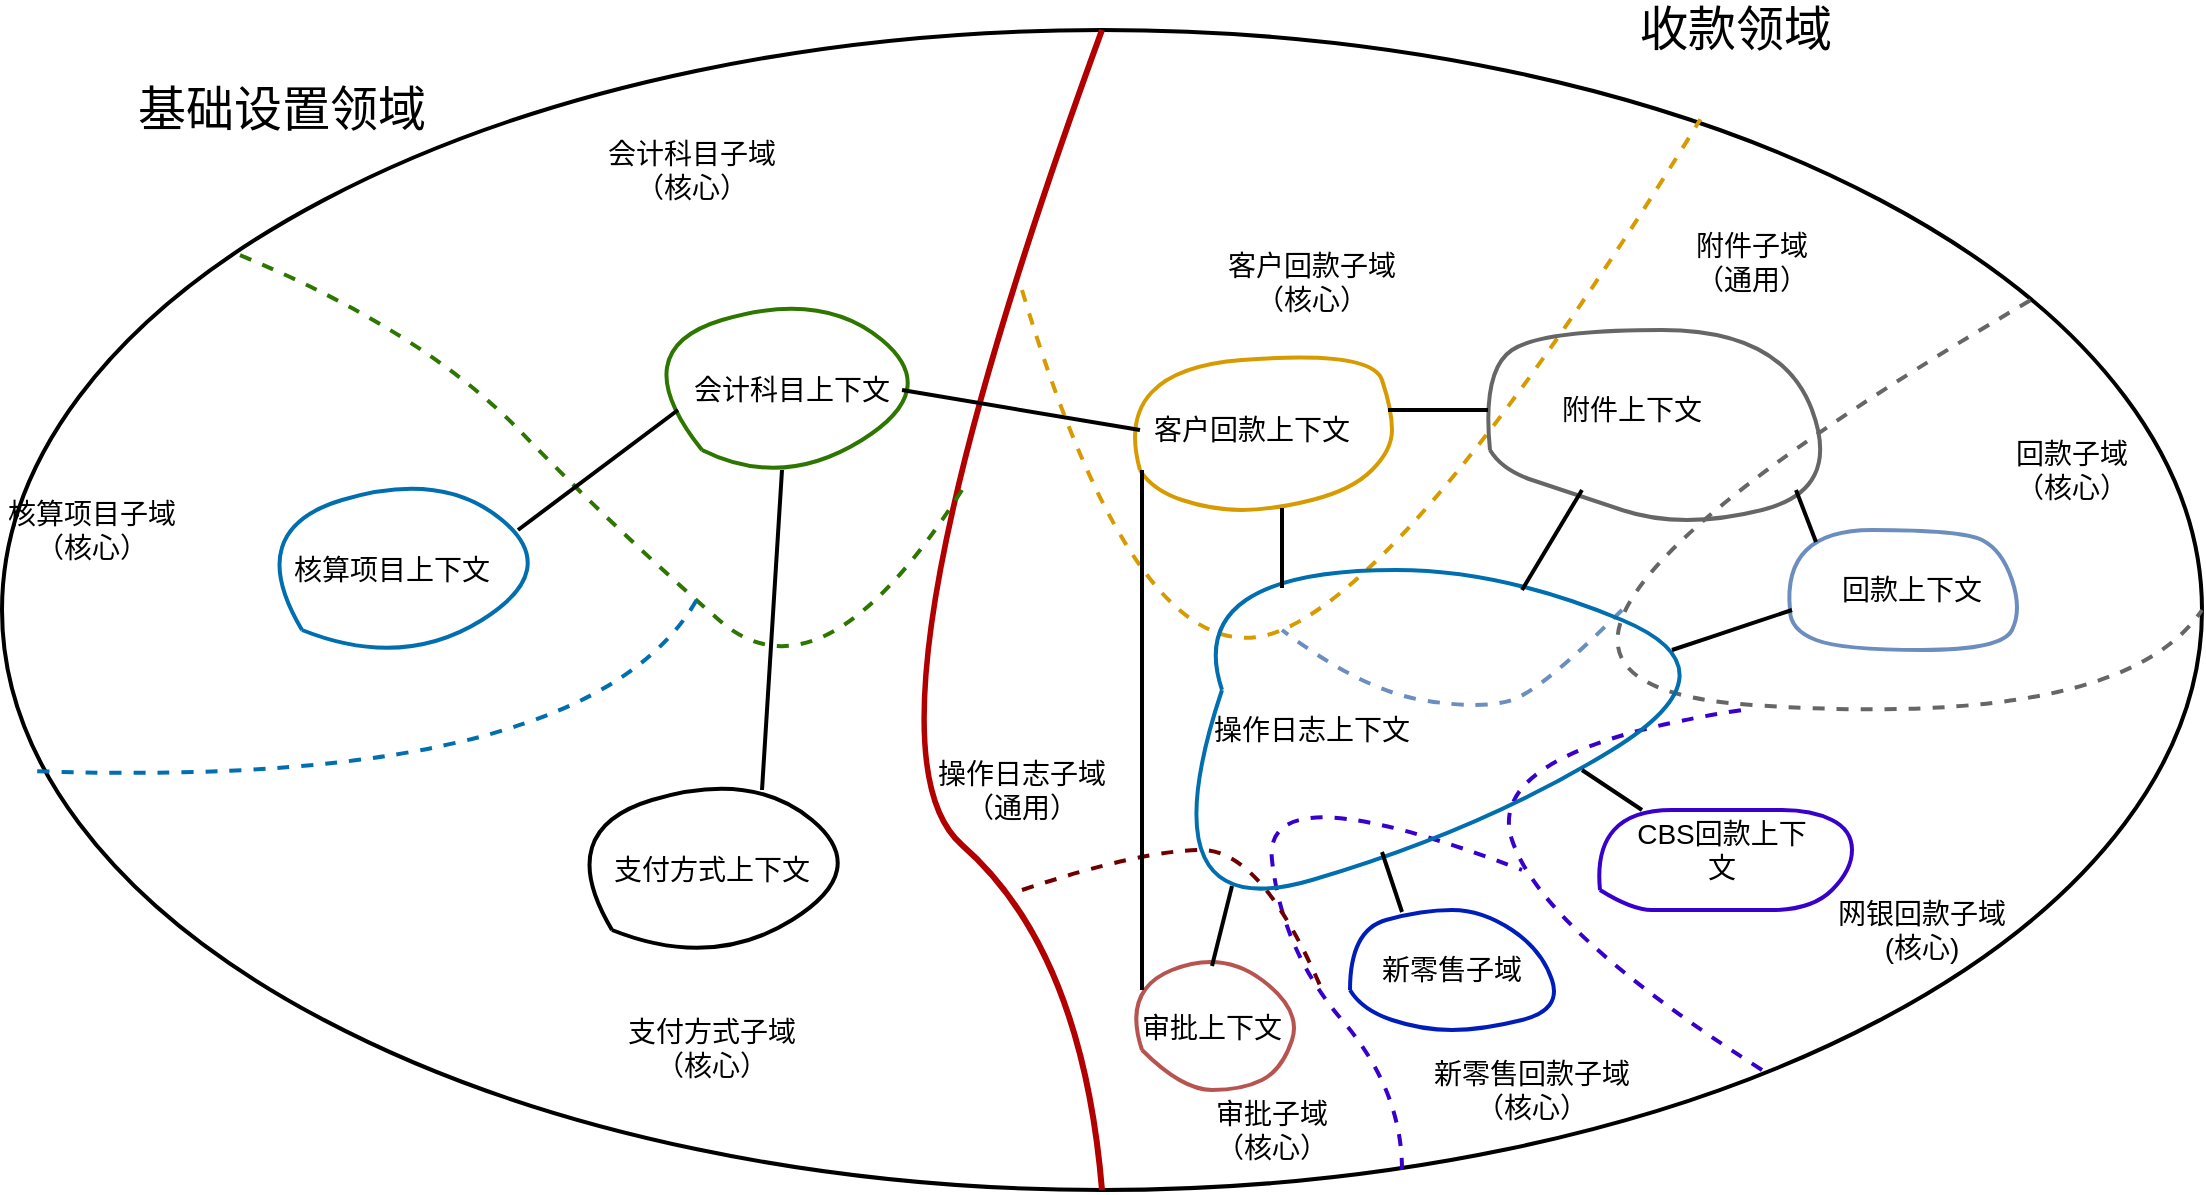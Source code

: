<mxfile version="14.7.0" type="github">
  <diagram id="I8VxO7Kpn2xeJGVyplOv" name="第 1 页">
    <mxGraphModel dx="2036" dy="1942" grid="1" gridSize="10" guides="1" tooltips="1" connect="1" arrows="1" fold="1" page="1" pageScale="1" pageWidth="827" pageHeight="1169" math="0" shadow="0">
      <root>
        <mxCell id="0" />
        <mxCell id="1" parent="0" />
        <mxCell id="EroGNl9VkCaSBFjSGu0w-1" value="" style="ellipse;whiteSpace=wrap;html=1;gradientColor=#ffffff;strokeWidth=2;" vertex="1" parent="1">
          <mxGeometry x="-130" y="-710" width="1100" height="580" as="geometry" />
        </mxCell>
        <mxCell id="EroGNl9VkCaSBFjSGu0w-3" value="" style="curved=1;endArrow=none;html=1;exitX=0.5;exitY=1;exitDx=0;exitDy=0;endFill=0;entryX=0.5;entryY=0;entryDx=0;entryDy=0;strokeWidth=3;fillColor=#e51400;strokeColor=#B20000;" edge="1" parent="1" source="EroGNl9VkCaSBFjSGu0w-1" target="EroGNl9VkCaSBFjSGu0w-1">
          <mxGeometry width="50" height="50" relative="1" as="geometry">
            <mxPoint x="390" y="-380" as="sourcePoint" />
            <mxPoint x="410" y="-550" as="targetPoint" />
            <Array as="points">
              <mxPoint x="410" y="-250" />
              <mxPoint x="290" y="-355" />
            </Array>
          </mxGeometry>
        </mxCell>
        <mxCell id="EroGNl9VkCaSBFjSGu0w-4" value="" style="curved=1;endArrow=none;html=1;strokeColor=#d79b00;entryX=0.772;entryY=0.077;entryDx=0;entryDy=0;entryPerimeter=0;dashed=1;endFill=0;strokeWidth=2;fillColor=#ffe6cc;" edge="1" parent="1" target="EroGNl9VkCaSBFjSGu0w-1">
          <mxGeometry width="50" height="50" relative="1" as="geometry">
            <mxPoint x="380" y="-580" as="sourcePoint" />
            <mxPoint x="440" y="-430" as="targetPoint" />
            <Array as="points">
              <mxPoint x="440" y="-380" />
              <mxPoint x="580" y="-440" />
            </Array>
          </mxGeometry>
        </mxCell>
        <mxCell id="EroGNl9VkCaSBFjSGu0w-5" value="&lt;font style=&quot;font-size: 24px&quot;&gt;基础设置领域&lt;/font&gt;" style="text;html=1;strokeColor=none;fillColor=none;align=center;verticalAlign=middle;whiteSpace=wrap;rounded=0;dashed=1;" vertex="1" parent="1">
          <mxGeometry x="-80" y="-680" width="180" height="20" as="geometry" />
        </mxCell>
        <mxCell id="EroGNl9VkCaSBFjSGu0w-6" value="&lt;font style=&quot;font-size: 24px&quot;&gt;收款领域&lt;/font&gt;" style="text;html=1;strokeColor=none;fillColor=none;align=center;verticalAlign=middle;whiteSpace=wrap;rounded=0;dashed=1;" vertex="1" parent="1">
          <mxGeometry x="647" y="-720" width="180" height="20" as="geometry" />
        </mxCell>
        <mxCell id="EroGNl9VkCaSBFjSGu0w-9" value="&lt;font&gt;&lt;font style=&quot;font-size: 14px&quot;&gt;客户回款子域&lt;br&gt;（核心）&lt;/font&gt;&lt;br&gt;&lt;/font&gt;" style="text;html=1;strokeColor=none;fillColor=none;align=center;verticalAlign=middle;whiteSpace=wrap;rounded=0;dashed=1;" vertex="1" parent="1">
          <mxGeometry x="460" y="-594" width="130" height="20" as="geometry" />
        </mxCell>
        <mxCell id="EroGNl9VkCaSBFjSGu0w-16" value="" style="curved=1;endArrow=none;html=1;dashed=1;strokeColor=#666666;strokeWidth=2;entryX=1;entryY=0.5;entryDx=0;entryDy=0;endFill=0;exitX=0.922;exitY=0.233;exitDx=0;exitDy=0;exitPerimeter=0;fillColor=#f5f5f5;" edge="1" parent="1" source="EroGNl9VkCaSBFjSGu0w-1" target="EroGNl9VkCaSBFjSGu0w-1">
          <mxGeometry width="50" height="50" relative="1" as="geometry">
            <mxPoint x="820" y="-530" as="sourcePoint" />
            <mxPoint x="440" y="-370" as="targetPoint" />
            <Array as="points">
              <mxPoint x="560" y="-385" />
              <mxPoint x="930" y="-360" />
            </Array>
          </mxGeometry>
        </mxCell>
        <mxCell id="EroGNl9VkCaSBFjSGu0w-17" value="" style="curved=1;endArrow=none;html=1;dashed=1;strokeColor=#3700CC;strokeWidth=2;endFill=0;fillColor=#6a00ff;" edge="1" parent="1">
          <mxGeometry width="50" height="50" relative="1" as="geometry">
            <mxPoint x="750" y="-190" as="sourcePoint" />
            <mxPoint x="740" y="-370" as="targetPoint" />
            <Array as="points">
              <mxPoint x="640" y="-260" />
              <mxPoint x="610" y="-350" />
            </Array>
          </mxGeometry>
        </mxCell>
        <mxCell id="EroGNl9VkCaSBFjSGu0w-18" value="&lt;font&gt;&lt;font style=&quot;font-size: 14px&quot;&gt;网银回款子域&lt;br&gt;(核心)&lt;/font&gt;&lt;br&gt;&lt;/font&gt;" style="text;html=1;strokeColor=none;fillColor=none;align=center;verticalAlign=middle;whiteSpace=wrap;rounded=0;dashed=1;" vertex="1" parent="1">
          <mxGeometry x="770" y="-270" width="120" height="20" as="geometry" />
        </mxCell>
        <mxCell id="EroGNl9VkCaSBFjSGu0w-20" value="&lt;font&gt;&lt;font style=&quot;font-size: 14px&quot;&gt;附件子域&lt;br&gt;（通用）&lt;/font&gt;&lt;br&gt;&lt;/font&gt;" style="text;html=1;strokeColor=none;fillColor=none;align=center;verticalAlign=middle;whiteSpace=wrap;rounded=0;dashed=1;" vertex="1" parent="1">
          <mxGeometry x="680" y="-604" width="130" height="20" as="geometry" />
        </mxCell>
        <mxCell id="EroGNl9VkCaSBFjSGu0w-21" value="&lt;font&gt;&lt;font style=&quot;font-size: 14px&quot;&gt;操作日志子域&lt;br&gt;（通用）&lt;/font&gt;&lt;br&gt;&lt;/font&gt;" style="text;html=1;strokeColor=none;fillColor=none;align=center;verticalAlign=middle;whiteSpace=wrap;rounded=0;dashed=1;" vertex="1" parent="1">
          <mxGeometry x="300" y="-340" width="160" height="20" as="geometry" />
        </mxCell>
        <mxCell id="EroGNl9VkCaSBFjSGu0w-22" value="" style="curved=1;endArrow=none;html=1;dashed=1;strokeColor=#2D7600;strokeWidth=2;endFill=0;fillColor=#60a917;" edge="1" parent="1" target="EroGNl9VkCaSBFjSGu0w-1">
          <mxGeometry width="50" height="50" relative="1" as="geometry">
            <mxPoint x="350" y="-480" as="sourcePoint" />
            <mxPoint x="440" y="-440" as="targetPoint" />
            <Array as="points">
              <mxPoint x="280" y="-370" />
              <mxPoint x="177" y="-460" />
              <mxPoint x="80" y="-560" />
            </Array>
          </mxGeometry>
        </mxCell>
        <mxCell id="EroGNl9VkCaSBFjSGu0w-23" value="&lt;font style=&quot;font-size: 14px&quot;&gt;会计科目子域&lt;br&gt;（核心）&lt;/font&gt;" style="text;html=1;strokeColor=none;fillColor=none;align=center;verticalAlign=middle;whiteSpace=wrap;rounded=0;dashed=1;" vertex="1" parent="1">
          <mxGeometry x="170" y="-650" width="90" height="20" as="geometry" />
        </mxCell>
        <mxCell id="EroGNl9VkCaSBFjSGu0w-24" value="" style="curved=1;endArrow=none;html=1;dashed=1;strokeColor=#3700CC;strokeWidth=2;endFill=0;fillColor=#6a00ff;" edge="1" parent="1">
          <mxGeometry width="50" height="50" relative="1" as="geometry">
            <mxPoint x="570" y="-140" as="sourcePoint" />
            <mxPoint x="630" y="-290" as="targetPoint" />
            <Array as="points">
              <mxPoint x="570" y="-180" />
              <mxPoint x="510" y="-250" />
              <mxPoint x="500" y="-340" />
            </Array>
          </mxGeometry>
        </mxCell>
        <mxCell id="EroGNl9VkCaSBFjSGu0w-25" value="&lt;font&gt;&lt;font style=&quot;font-size: 14px&quot;&gt;新零售回款子域&lt;br&gt;（核心）&lt;/font&gt;&lt;br&gt;&lt;/font&gt;" style="text;html=1;strokeColor=none;fillColor=none;align=center;verticalAlign=middle;whiteSpace=wrap;rounded=0;dashed=1;" vertex="1" parent="1">
          <mxGeometry x="570" y="-190" width="130" height="20" as="geometry" />
        </mxCell>
        <mxCell id="EroGNl9VkCaSBFjSGu0w-29" value="&lt;font&gt;&lt;font style=&quot;font-size: 14px&quot;&gt;核算项目子域&lt;br&gt;（核心）&lt;/font&gt;&lt;br&gt;&lt;/font&gt;" style="text;html=1;strokeColor=none;fillColor=none;align=center;verticalAlign=middle;whiteSpace=wrap;rounded=0;dashed=1;" vertex="1" parent="1">
          <mxGeometry x="-130" y="-470" width="90" height="20" as="geometry" />
        </mxCell>
        <mxCell id="EroGNl9VkCaSBFjSGu0w-32" style="edgeStyle=orthogonalEdgeStyle;rounded=0;orthogonalLoop=1;jettySize=auto;html=1;exitX=0.5;exitY=1;exitDx=0;exitDy=0;dashed=1;endArrow=none;endFill=0;strokeColor=#000000;strokeWidth=2;" edge="1" parent="1" source="EroGNl9VkCaSBFjSGu0w-18" target="EroGNl9VkCaSBFjSGu0w-18">
          <mxGeometry relative="1" as="geometry" />
        </mxCell>
        <mxCell id="EroGNl9VkCaSBFjSGu0w-36" value="" style="curved=1;endArrow=none;html=1;dashed=1;strokeColor=#006EAF;strokeWidth=2;exitX=0.016;exitY=0.639;exitDx=0;exitDy=0;exitPerimeter=0;endFill=0;fillColor=#1ba1e2;" edge="1" parent="1" source="EroGNl9VkCaSBFjSGu0w-1">
          <mxGeometry width="50" height="50" relative="1" as="geometry">
            <mxPoint x="390" y="-270" as="sourcePoint" />
            <mxPoint x="220" y="-430" as="targetPoint" />
            <Array as="points">
              <mxPoint x="170" y="-330" />
            </Array>
          </mxGeometry>
        </mxCell>
        <mxCell id="EroGNl9VkCaSBFjSGu0w-37" value="&lt;font&gt;&lt;font style=&quot;font-size: 14px&quot;&gt;支付方式子域&lt;br&gt;（核心）&lt;/font&gt;&lt;br&gt;&lt;/font&gt;" style="text;html=1;strokeColor=none;fillColor=none;align=center;verticalAlign=middle;whiteSpace=wrap;rounded=0;dashed=1;" vertex="1" parent="1">
          <mxGeometry x="180" y="-211" width="90" height="20" as="geometry" />
        </mxCell>
        <mxCell id="EroGNl9VkCaSBFjSGu0w-38" value="" style="curved=1;endArrow=none;html=1;dashed=1;strokeColor=#6c8ebf;strokeWidth=2;endFill=0;fillColor=#dae8fc;" edge="1" parent="1">
          <mxGeometry width="50" height="50" relative="1" as="geometry">
            <mxPoint x="680" y="-420" as="sourcePoint" />
            <mxPoint x="510" y="-410" as="targetPoint" />
            <Array as="points">
              <mxPoint x="640" y="-380" />
              <mxPoint x="610" y="-370" />
              <mxPoint x="550" y="-380" />
            </Array>
          </mxGeometry>
        </mxCell>
        <mxCell id="EroGNl9VkCaSBFjSGu0w-40" value="" style="curved=1;endArrow=none;html=1;dashed=1;strokeColor=#6F0000;strokeWidth=2;endFill=0;fillColor=#a20025;" edge="1" parent="1">
          <mxGeometry width="50" height="50" relative="1" as="geometry">
            <mxPoint x="380" y="-280" as="sourcePoint" />
            <mxPoint x="530" y="-230" as="targetPoint" />
            <Array as="points">
              <mxPoint x="440" y="-300" />
              <mxPoint x="500" y="-300" />
            </Array>
          </mxGeometry>
        </mxCell>
        <mxCell id="EroGNl9VkCaSBFjSGu0w-41" value="&lt;font&gt;&lt;font style=&quot;font-size: 14px&quot;&gt;审批子域&lt;br&gt;（核心）&lt;/font&gt;&lt;br&gt;&lt;/font&gt;" style="text;html=1;strokeColor=none;fillColor=none;align=center;verticalAlign=middle;whiteSpace=wrap;rounded=0;dashed=1;" vertex="1" parent="1">
          <mxGeometry x="440" y="-170" width="130" height="20" as="geometry" />
        </mxCell>
        <mxCell id="EroGNl9VkCaSBFjSGu0w-44" value="&lt;font style=&quot;font-size: 14px&quot;&gt;回款子域&lt;br&gt;（核心）&lt;/font&gt;" style="text;html=1;strokeColor=none;fillColor=none;align=center;verticalAlign=middle;whiteSpace=wrap;rounded=0;dashed=1;" vertex="1" parent="1">
          <mxGeometry x="860" y="-500" width="90" height="20" as="geometry" />
        </mxCell>
        <mxCell id="EroGNl9VkCaSBFjSGu0w-51" value="" style="curved=1;endArrow=none;html=1;strokeColor=#d79b00;strokeWidth=2;endFill=0;fillColor=#ffe6cc;" edge="1" parent="1">
          <mxGeometry width="50" height="50" relative="1" as="geometry">
            <mxPoint x="439" y="-490" as="sourcePoint" />
            <mxPoint x="439" y="-490" as="targetPoint" />
            <Array as="points">
              <mxPoint x="445" y="-480" />
              <mxPoint x="475" y="-470" />
              <mxPoint x="505" y="-470" />
              <mxPoint x="545" y="-480" />
              <mxPoint x="565" y="-500" />
              <mxPoint x="565" y="-520" />
              <mxPoint x="555" y="-550" />
              <mxPoint x="425" y="-540" />
            </Array>
          </mxGeometry>
        </mxCell>
        <mxCell id="EroGNl9VkCaSBFjSGu0w-52" value="" style="curved=1;endArrow=none;html=1;strokeColor=#000000;strokeWidth=2;endFill=0;" edge="1" parent="1">
          <mxGeometry width="50" height="50" relative="1" as="geometry">
            <mxPoint x="175" y="-260" as="sourcePoint" />
            <mxPoint x="175" y="-260" as="targetPoint" />
            <Array as="points">
              <mxPoint x="225" y="-240" />
              <mxPoint x="305" y="-290" />
              <mxPoint x="245" y="-340" />
              <mxPoint x="145" y="-310" />
            </Array>
          </mxGeometry>
        </mxCell>
        <mxCell id="EroGNl9VkCaSBFjSGu0w-53" value="" style="curved=1;endArrow=none;html=1;strokeColor=#2D7600;strokeWidth=2;endFill=0;fillColor=#60a917;" edge="1" parent="1">
          <mxGeometry width="50" height="50" relative="1" as="geometry">
            <mxPoint x="220" y="-500" as="sourcePoint" />
            <mxPoint x="220" y="-500" as="targetPoint" />
            <Array as="points">
              <mxPoint x="260" y="-480" />
              <mxPoint x="340" y="-530" />
              <mxPoint x="280" y="-580" />
              <mxPoint x="180" y="-550" />
            </Array>
          </mxGeometry>
        </mxCell>
        <mxCell id="EroGNl9VkCaSBFjSGu0w-55" value="&lt;font&gt;&lt;font style=&quot;font-size: 14px&quot;&gt;客户回款上下文&lt;/font&gt;&lt;br&gt;&lt;/font&gt;" style="text;html=1;strokeColor=none;fillColor=none;align=center;verticalAlign=middle;whiteSpace=wrap;rounded=0;dashed=1;" vertex="1" parent="1">
          <mxGeometry x="430" y="-520" width="130" height="20" as="geometry" />
        </mxCell>
        <mxCell id="EroGNl9VkCaSBFjSGu0w-56" value="" style="curved=1;endArrow=none;html=1;strokeColor=#006EAF;strokeWidth=2;endFill=0;fillColor=#1ba1e2;" edge="1" parent="1">
          <mxGeometry width="50" height="50" relative="1" as="geometry">
            <mxPoint x="480" y="-380" as="sourcePoint" />
            <mxPoint x="480" y="-380" as="targetPoint" />
            <Array as="points">
              <mxPoint x="480" y="-380" />
              <mxPoint x="440" y="-260" />
              <mxPoint x="610" y="-310" />
              <mxPoint x="740" y="-390" />
              <mxPoint x="620" y="-440" />
              <mxPoint x="514" y="-440" />
              <mxPoint x="470" y="-410" />
            </Array>
          </mxGeometry>
        </mxCell>
        <mxCell id="EroGNl9VkCaSBFjSGu0w-57" value="" style="curved=1;endArrow=none;html=1;strokeColor=#666666;strokeWidth=2;endFill=0;fillColor=#f5f5f5;" edge="1" parent="1">
          <mxGeometry width="50" height="50" relative="1" as="geometry">
            <mxPoint x="614" y="-500" as="sourcePoint" />
            <mxPoint x="614" y="-500" as="targetPoint" />
            <Array as="points">
              <mxPoint x="620" y="-490" />
              <mxPoint x="650" y="-480" />
              <mxPoint x="710" y="-460" />
              <mxPoint x="790" y="-480" />
              <mxPoint x="760" y="-560" />
              <mxPoint x="640" y="-560" />
              <mxPoint x="610" y="-540" />
            </Array>
          </mxGeometry>
        </mxCell>
        <mxCell id="EroGNl9VkCaSBFjSGu0w-58" value="&lt;font&gt;&lt;font style=&quot;font-size: 14px&quot;&gt;附件上下文&lt;/font&gt;&lt;br&gt;&lt;/font&gt;" style="text;html=1;strokeColor=none;fillColor=none;align=center;verticalAlign=middle;whiteSpace=wrap;rounded=0;dashed=1;" vertex="1" parent="1">
          <mxGeometry x="620" y="-530" width="130" height="20" as="geometry" />
        </mxCell>
        <mxCell id="EroGNl9VkCaSBFjSGu0w-60" value="" style="curved=1;endArrow=none;html=1;strokeColor=#6c8ebf;strokeWidth=2;endFill=0;fillColor=#dae8fc;" edge="1" parent="1">
          <mxGeometry width="50" height="50" relative="1" as="geometry">
            <mxPoint x="764" y="-420" as="sourcePoint" />
            <mxPoint x="764" y="-420" as="targetPoint" />
            <Array as="points">
              <mxPoint x="764" y="-410" />
              <mxPoint x="790" y="-400" />
              <mxPoint x="870" y="-400" />
              <mxPoint x="880" y="-420" />
              <mxPoint x="870" y="-450" />
              <mxPoint x="850" y="-460" />
              <mxPoint x="760" y="-460" />
            </Array>
          </mxGeometry>
        </mxCell>
        <mxCell id="EroGNl9VkCaSBFjSGu0w-61" value="&lt;font style=&quot;font-size: 14px&quot;&gt;回款上下文&lt;/font&gt;" style="text;html=1;strokeColor=none;fillColor=none;align=center;verticalAlign=middle;whiteSpace=wrap;rounded=0;dashed=1;" vertex="1" parent="1">
          <mxGeometry x="780" y="-440" width="90" height="20" as="geometry" />
        </mxCell>
        <mxCell id="EroGNl9VkCaSBFjSGu0w-62" value="" style="curved=1;endArrow=none;html=1;strokeColor=#3700CC;strokeWidth=2;endFill=0;fillColor=#6a00ff;" edge="1" parent="1">
          <mxGeometry width="50" height="50" relative="1" as="geometry">
            <mxPoint x="669" y="-280" as="sourcePoint" />
            <mxPoint x="669" y="-280" as="targetPoint" />
            <Array as="points">
              <mxPoint x="685" y="-270" />
              <mxPoint x="705" y="-270" />
              <mxPoint x="735" y="-270" />
              <mxPoint x="775" y="-270" />
              <mxPoint x="795" y="-290" />
              <mxPoint x="795" y="-310" />
              <mxPoint x="775" y="-320" />
              <mxPoint x="745" y="-320" />
              <mxPoint x="665" y="-320" />
            </Array>
          </mxGeometry>
        </mxCell>
        <mxCell id="EroGNl9VkCaSBFjSGu0w-63" value="&lt;font style=&quot;font-size: 14px&quot;&gt;CBS回款上下文&lt;/font&gt;" style="text;html=1;strokeColor=none;fillColor=none;align=center;verticalAlign=middle;whiteSpace=wrap;rounded=0;dashed=1;" vertex="1" parent="1">
          <mxGeometry x="680" y="-310" width="100" height="20" as="geometry" />
        </mxCell>
        <mxCell id="EroGNl9VkCaSBFjSGu0w-64" value="" style="curved=1;endArrow=none;html=1;strokeColor=#001DBC;strokeWidth=2;endFill=0;fillColor=#0050ef;" edge="1" parent="1">
          <mxGeometry width="50" height="50" relative="1" as="geometry">
            <mxPoint x="544" y="-230" as="sourcePoint" />
            <mxPoint x="544" y="-230" as="targetPoint" />
            <Array as="points">
              <mxPoint x="550" y="-220" />
              <mxPoint x="580" y="-210" />
              <mxPoint x="610" y="-210" />
              <mxPoint x="650" y="-220" />
              <mxPoint x="640" y="-250" />
              <mxPoint x="610" y="-270" />
              <mxPoint x="580" y="-270" />
              <mxPoint x="544" y="-260" />
            </Array>
          </mxGeometry>
        </mxCell>
        <mxCell id="EroGNl9VkCaSBFjSGu0w-65" value="&lt;font&gt;&lt;span style=&quot;font-size: 14px&quot;&gt;新零售子域&lt;/span&gt;&lt;br&gt;&lt;/font&gt;" style="text;html=1;strokeColor=none;fillColor=none;align=center;verticalAlign=middle;whiteSpace=wrap;rounded=0;dashed=1;" vertex="1" parent="1">
          <mxGeometry x="530" y="-250" width="130" height="20" as="geometry" />
        </mxCell>
        <mxCell id="EroGNl9VkCaSBFjSGu0w-68" value="" style="curved=1;endArrow=none;html=1;strokeColor=#b85450;strokeWidth=2;endFill=0;fillColor=#f8cecc;" edge="1" parent="1">
          <mxGeometry width="50" height="50" relative="1" as="geometry">
            <mxPoint x="440" y="-200" as="sourcePoint" />
            <mxPoint x="440" y="-200" as="targetPoint" />
            <Array as="points">
              <mxPoint x="460" y="-180" />
              <mxPoint x="490" y="-180" />
              <mxPoint x="510" y="-190" />
              <mxPoint x="520" y="-220" />
              <mxPoint x="480" y="-250" />
              <mxPoint x="430" y="-230" />
            </Array>
          </mxGeometry>
        </mxCell>
        <mxCell id="EroGNl9VkCaSBFjSGu0w-69" value="&lt;font&gt;&lt;font style=&quot;font-size: 14px&quot;&gt;审批上下文&lt;/font&gt;&lt;br&gt;&lt;/font&gt;" style="text;html=1;strokeColor=none;fillColor=none;align=center;verticalAlign=middle;whiteSpace=wrap;rounded=0;dashed=1;" vertex="1" parent="1">
          <mxGeometry x="410" y="-221" width="130" height="20" as="geometry" />
        </mxCell>
        <mxCell id="EroGNl9VkCaSBFjSGu0w-70" value="&lt;font&gt;&lt;font style=&quot;font-size: 14px&quot;&gt;操作日志上下文&lt;/font&gt;&lt;br&gt;&lt;/font&gt;" style="text;html=1;strokeColor=none;fillColor=none;align=center;verticalAlign=middle;whiteSpace=wrap;rounded=0;dashed=1;" vertex="1" parent="1">
          <mxGeometry x="460" y="-370" width="130" height="20" as="geometry" />
        </mxCell>
        <mxCell id="EroGNl9VkCaSBFjSGu0w-84" value="" style="endArrow=none;html=1;strokeColor=#000000;strokeWidth=2;entryX=1;entryY=0;entryDx=0;entryDy=0;" edge="1" parent="1">
          <mxGeometry width="50" height="50" relative="1" as="geometry">
            <mxPoint x="613" y="-520" as="sourcePoint" />
            <mxPoint x="563" y="-520" as="targetPoint" />
            <Array as="points">
              <mxPoint x="603" y="-520" />
            </Array>
          </mxGeometry>
        </mxCell>
        <mxCell id="EroGNl9VkCaSBFjSGu0w-85" value="" style="endArrow=none;html=1;strokeColor=#000000;strokeWidth=2;" edge="1" parent="1">
          <mxGeometry width="50" height="50" relative="1" as="geometry">
            <mxPoint x="777" y="-454" as="sourcePoint" />
            <mxPoint x="767" y="-480" as="targetPoint" />
          </mxGeometry>
        </mxCell>
        <mxCell id="EroGNl9VkCaSBFjSGu0w-86" value="&lt;font style=&quot;font-size: 14px&quot;&gt;会计科目上下文&lt;br&gt;&lt;/font&gt;" style="text;html=1;strokeColor=none;fillColor=none;align=center;verticalAlign=middle;whiteSpace=wrap;rounded=0;dashed=1;" vertex="1" parent="1">
          <mxGeometry x="210" y="-540" width="110" height="20" as="geometry" />
        </mxCell>
        <mxCell id="EroGNl9VkCaSBFjSGu0w-87" value="" style="curved=1;endArrow=none;html=1;strokeColor=#006EAF;strokeWidth=2;endFill=0;fillColor=#1ba1e2;" edge="1" parent="1">
          <mxGeometry width="50" height="50" relative="1" as="geometry">
            <mxPoint x="20" y="-410" as="sourcePoint" />
            <mxPoint x="20" y="-410" as="targetPoint" />
            <Array as="points">
              <mxPoint x="70" y="-390" />
              <mxPoint x="150" y="-440" />
              <mxPoint x="90" y="-490" />
              <mxPoint x="-10" y="-460" />
            </Array>
          </mxGeometry>
        </mxCell>
        <mxCell id="EroGNl9VkCaSBFjSGu0w-88" value="&lt;font style=&quot;font-size: 14px&quot;&gt;核算项目上下文&lt;br&gt;&lt;/font&gt;" style="text;html=1;strokeColor=none;fillColor=none;align=center;verticalAlign=middle;whiteSpace=wrap;rounded=0;dashed=1;" vertex="1" parent="1">
          <mxGeometry x="10" y="-450" width="110" height="20" as="geometry" />
        </mxCell>
        <mxCell id="EroGNl9VkCaSBFjSGu0w-89" value="&lt;font style=&quot;font-size: 14px&quot;&gt;支付方式上下文&lt;br&gt;&lt;/font&gt;" style="text;html=1;strokeColor=none;fillColor=none;align=center;verticalAlign=middle;whiteSpace=wrap;rounded=0;dashed=1;" vertex="1" parent="1">
          <mxGeometry x="170" y="-300" width="110" height="20" as="geometry" />
        </mxCell>
        <mxCell id="EroGNl9VkCaSBFjSGu0w-90" value="" style="endArrow=none;html=1;strokeColor=#000000;strokeWidth=2;entryX=0;entryY=1;entryDx=0;entryDy=0;" edge="1" parent="1">
          <mxGeometry width="50" height="50" relative="1" as="geometry">
            <mxPoint x="128" y="-460" as="sourcePoint" />
            <mxPoint x="208" y="-520" as="targetPoint" />
          </mxGeometry>
        </mxCell>
        <mxCell id="EroGNl9VkCaSBFjSGu0w-91" value="" style="endArrow=none;html=1;strokeColor=#000000;strokeWidth=2;" edge="1" parent="1">
          <mxGeometry width="50" height="50" relative="1" as="geometry">
            <mxPoint x="250" y="-330" as="sourcePoint" />
            <mxPoint x="260" y="-490" as="targetPoint" />
          </mxGeometry>
        </mxCell>
        <mxCell id="EroGNl9VkCaSBFjSGu0w-92" value="" style="endArrow=none;html=1;strokeColor=#000000;strokeWidth=2;exitX=1;exitY=0.5;exitDx=0;exitDy=0;" edge="1" parent="1">
          <mxGeometry width="50" height="50" relative="1" as="geometry">
            <mxPoint x="320" y="-530" as="sourcePoint" />
            <mxPoint x="439" y="-510" as="targetPoint" />
          </mxGeometry>
        </mxCell>
        <mxCell id="EroGNl9VkCaSBFjSGu0w-93" value="" style="endArrow=none;html=1;strokeColor=#000000;strokeWidth=2;" edge="1" parent="1">
          <mxGeometry width="50" height="50" relative="1" as="geometry">
            <mxPoint x="475" y="-242" as="sourcePoint" />
            <mxPoint x="485" y="-282" as="targetPoint" />
          </mxGeometry>
        </mxCell>
        <mxCell id="EroGNl9VkCaSBFjSGu0w-94" value="" style="endArrow=none;html=1;strokeColor=#000000;strokeWidth=2;" edge="1" parent="1">
          <mxGeometry width="50" height="50" relative="1" as="geometry">
            <mxPoint x="570" y="-269" as="sourcePoint" />
            <mxPoint x="560" y="-299" as="targetPoint" />
          </mxGeometry>
        </mxCell>
        <mxCell id="EroGNl9VkCaSBFjSGu0w-95" value="" style="endArrow=none;html=1;strokeColor=#000000;strokeWidth=2;" edge="1" parent="1">
          <mxGeometry width="50" height="50" relative="1" as="geometry">
            <mxPoint x="690" y="-320" as="sourcePoint" />
            <mxPoint x="660" y="-340" as="targetPoint" />
          </mxGeometry>
        </mxCell>
        <mxCell id="EroGNl9VkCaSBFjSGu0w-96" value="" style="endArrow=none;html=1;strokeColor=#000000;strokeWidth=2;" edge="1" parent="1">
          <mxGeometry width="50" height="50" relative="1" as="geometry">
            <mxPoint x="510" y="-431" as="sourcePoint" />
            <mxPoint x="510" y="-471" as="targetPoint" />
          </mxGeometry>
        </mxCell>
        <mxCell id="EroGNl9VkCaSBFjSGu0w-97" value="" style="endArrow=none;html=1;strokeColor=#000000;strokeWidth=2;" edge="1" parent="1">
          <mxGeometry width="50" height="50" relative="1" as="geometry">
            <mxPoint x="630" y="-430" as="sourcePoint" />
            <mxPoint x="660" y="-480" as="targetPoint" />
          </mxGeometry>
        </mxCell>
        <mxCell id="EroGNl9VkCaSBFjSGu0w-98" value="" style="endArrow=none;html=1;strokeColor=#000000;strokeWidth=2;" edge="1" parent="1">
          <mxGeometry width="50" height="50" relative="1" as="geometry">
            <mxPoint x="705" y="-400" as="sourcePoint" />
            <mxPoint x="765" y="-420" as="targetPoint" />
            <Array as="points">
              <mxPoint x="735" y="-410" />
            </Array>
          </mxGeometry>
        </mxCell>
        <mxCell id="EroGNl9VkCaSBFjSGu0w-101" value="" style="endArrow=none;html=1;strokeColor=#000000;strokeWidth=2;" edge="1" parent="1">
          <mxGeometry width="50" height="50" relative="1" as="geometry">
            <mxPoint x="440" y="-230" as="sourcePoint" />
            <mxPoint x="440" y="-490" as="targetPoint" />
          </mxGeometry>
        </mxCell>
      </root>
    </mxGraphModel>
  </diagram>
</mxfile>

